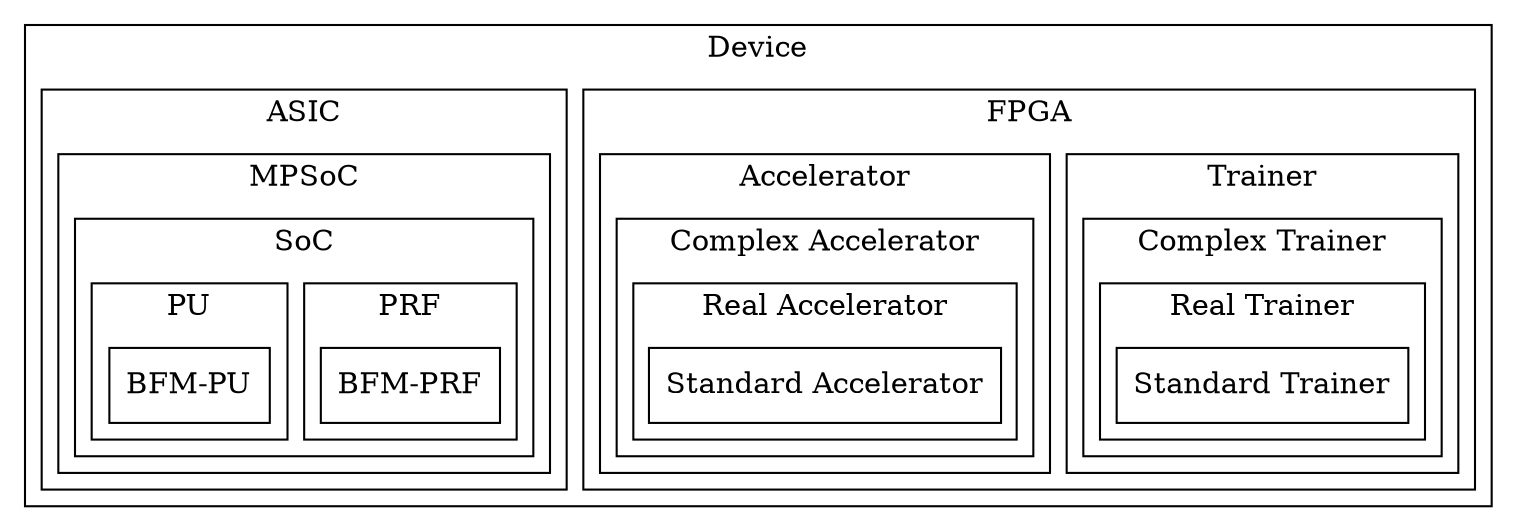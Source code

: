 digraph Project {
  // Introduction
  graph [splines=ortho];
  node[shape=record];

  // Blocks
  subgraph "cluster Device" { label = "Device";
    subgraph "cluster FPGA" { label = "FPGA";
      subgraph "cluster Trainer" { label = "Trainer";
        subgraph "cluster ComplexTrainer" { label = "Complex Trainer";
          subgraph "cluster RealTrainer" { label = "Real Trainer";
            StandardTrainer[shape=box, label="Standard Trainer"];
          }
        }
      }
      subgraph "cluster Accelerator" { label = "Accelerator";
        subgraph "cluster ComplexAccelerator" { label = "Complex Accelerator";
          subgraph "cluster RealAccelerator" { label = "Real Accelerator";
            StandardAccelerator[shape=box, label="Standard Accelerator"];
          }
        }
      }
    }
    subgraph "cluster ASIC" { label = "ASIC";
      subgraph "cluster MPSoC" { label = "MPSoC";
        subgraph "cluster SoC" { label = "SoC";
          subgraph "cluster PRF" {label = "PRF";
            BFM_PRF[shape=box, label="BFM-PRF"];
          }
          subgraph "cluster PU" { label = "PU";
            BFM_PU[shape=box, label="BFM-PU"];
          }
        }
      }
    }
  }

  // Sequence
}
